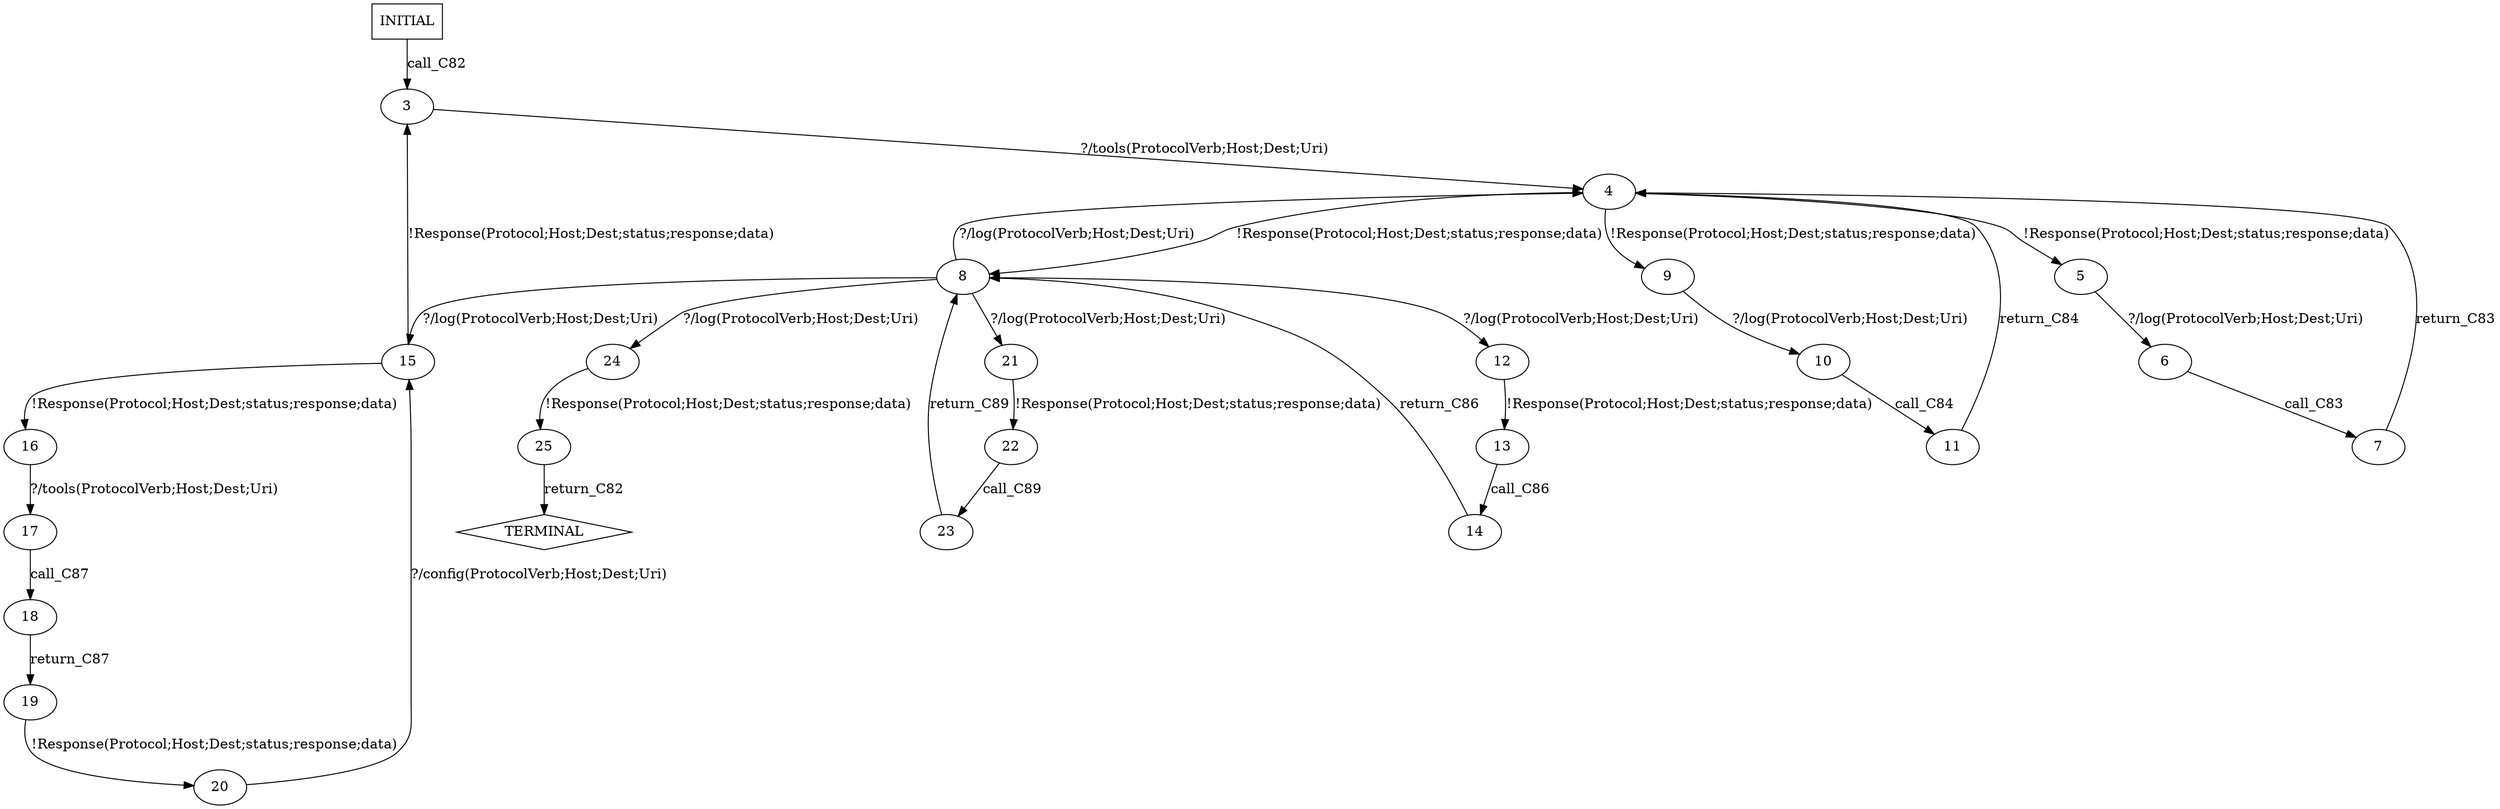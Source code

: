 digraph G {
  0 [label="INITIAL",shape=box];
  1 [label="TERMINAL",shape=diamond];
  3 [label="3"];
  4 [label="4"];
  5 [label="5"];
  6 [label="6"];
  7 [label="7"];
  8 [label="8"];
  9 [label="9"];
  10 [label="10"];
  11 [label="11"];
  12 [label="12"];
  13 [label="13"];
  14 [label="14"];
  15 [label="15"];
  16 [label="16"];
  17 [label="17"];
  18 [label="18"];
  19 [label="19"];
  20 [label="20"];
  21 [label="21"];
  22 [label="22"];
  23 [label="23"];
  24 [label="24"];
  25 [label="25"];
0->3  [label="call_C82"];
3->4 [label="?/tools(ProtocolVerb;Host;Dest;Uri)"];
4->5 [label="!Response(Protocol;Host;Dest;status;response;data)"];
4->9 [label="!Response(Protocol;Host;Dest;status;response;data)"];
4->8 [label="!Response(Protocol;Host;Dest;status;response;data)"];
5->6 [label="?/log(ProtocolVerb;Host;Dest;Uri)"];
6->7  [label="call_C83"];
7->4  [label="return_C83"];
8->24 [label="?/log(ProtocolVerb;Host;Dest;Uri)"];
8->15 [label="?/log(ProtocolVerb;Host;Dest;Uri)"];
8->12 [label="?/log(ProtocolVerb;Host;Dest;Uri)"];
8->21 [label="?/log(ProtocolVerb;Host;Dest;Uri)"];
8->4 [label="?/log(ProtocolVerb;Host;Dest;Uri)"];
9->10 [label="?/log(ProtocolVerb;Host;Dest;Uri)"];
10->11  [label="call_C84"];
11->4  [label="return_C84"];
12->13 [label="!Response(Protocol;Host;Dest;status;response;data)"];
13->14  [label="call_C86"];
14->8  [label="return_C86"];
15->16 [label="!Response(Protocol;Host;Dest;status;response;data)"];
15->3 [label="!Response(Protocol;Host;Dest;status;response;data)"];
16->17 [label="?/tools(ProtocolVerb;Host;Dest;Uri)"];
17->18  [label="call_C87"];
18->19  [label="return_C87"];
19->20 [label="!Response(Protocol;Host;Dest;status;response;data)"];
20->15 [label="?/config(ProtocolVerb;Host;Dest;Uri)"];
21->22 [label="!Response(Protocol;Host;Dest;status;response;data)"];
22->23  [label="call_C89"];
23->8  [label="return_C89"];
24->25 [label="!Response(Protocol;Host;Dest;status;response;data)"];
25->1  [label="return_C82"];
}
